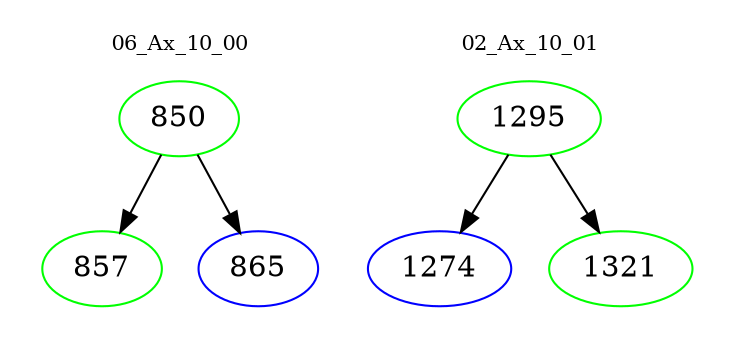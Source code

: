 digraph{
subgraph cluster_0 {
color = white
label = "06_Ax_10_00";
fontsize=10;
T0_850 [label="850", color="green"]
T0_850 -> T0_857 [color="black"]
T0_857 [label="857", color="green"]
T0_850 -> T0_865 [color="black"]
T0_865 [label="865", color="blue"]
}
subgraph cluster_1 {
color = white
label = "02_Ax_10_01";
fontsize=10;
T1_1295 [label="1295", color="green"]
T1_1295 -> T1_1274 [color="black"]
T1_1274 [label="1274", color="blue"]
T1_1295 -> T1_1321 [color="black"]
T1_1321 [label="1321", color="green"]
}
}
